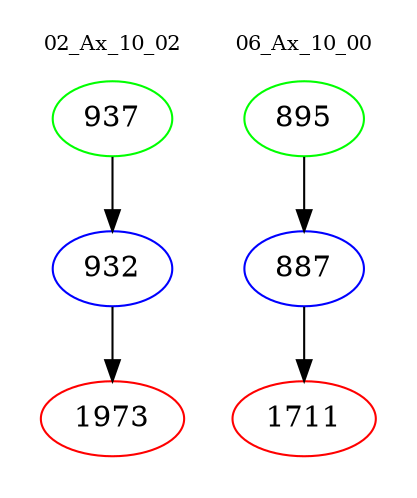 digraph{
subgraph cluster_0 {
color = white
label = "02_Ax_10_02";
fontsize=10;
T0_937 [label="937", color="green"]
T0_937 -> T0_932 [color="black"]
T0_932 [label="932", color="blue"]
T0_932 -> T0_1973 [color="black"]
T0_1973 [label="1973", color="red"]
}
subgraph cluster_1 {
color = white
label = "06_Ax_10_00";
fontsize=10;
T1_895 [label="895", color="green"]
T1_895 -> T1_887 [color="black"]
T1_887 [label="887", color="blue"]
T1_887 -> T1_1711 [color="black"]
T1_1711 [label="1711", color="red"]
}
}
